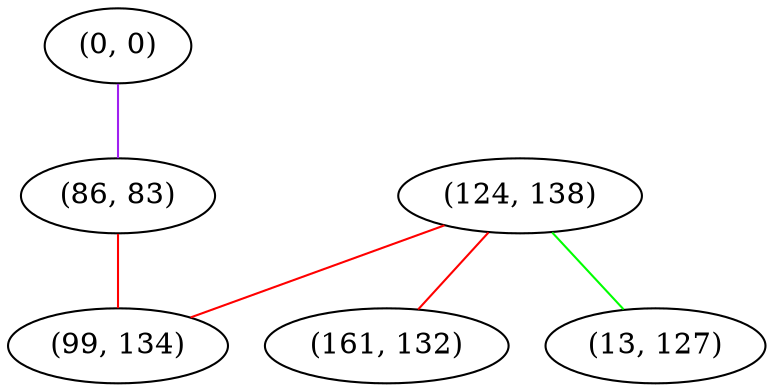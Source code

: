 graph "" {
"(0, 0)";
"(124, 138)";
"(161, 132)";
"(86, 83)";
"(99, 134)";
"(13, 127)";
"(0, 0)" -- "(86, 83)"  [color=purple, key=0, weight=4];
"(124, 138)" -- "(13, 127)"  [color=green, key=0, weight=2];
"(124, 138)" -- "(161, 132)"  [color=red, key=0, weight=1];
"(124, 138)" -- "(99, 134)"  [color=red, key=0, weight=1];
"(86, 83)" -- "(99, 134)"  [color=red, key=0, weight=1];
}
